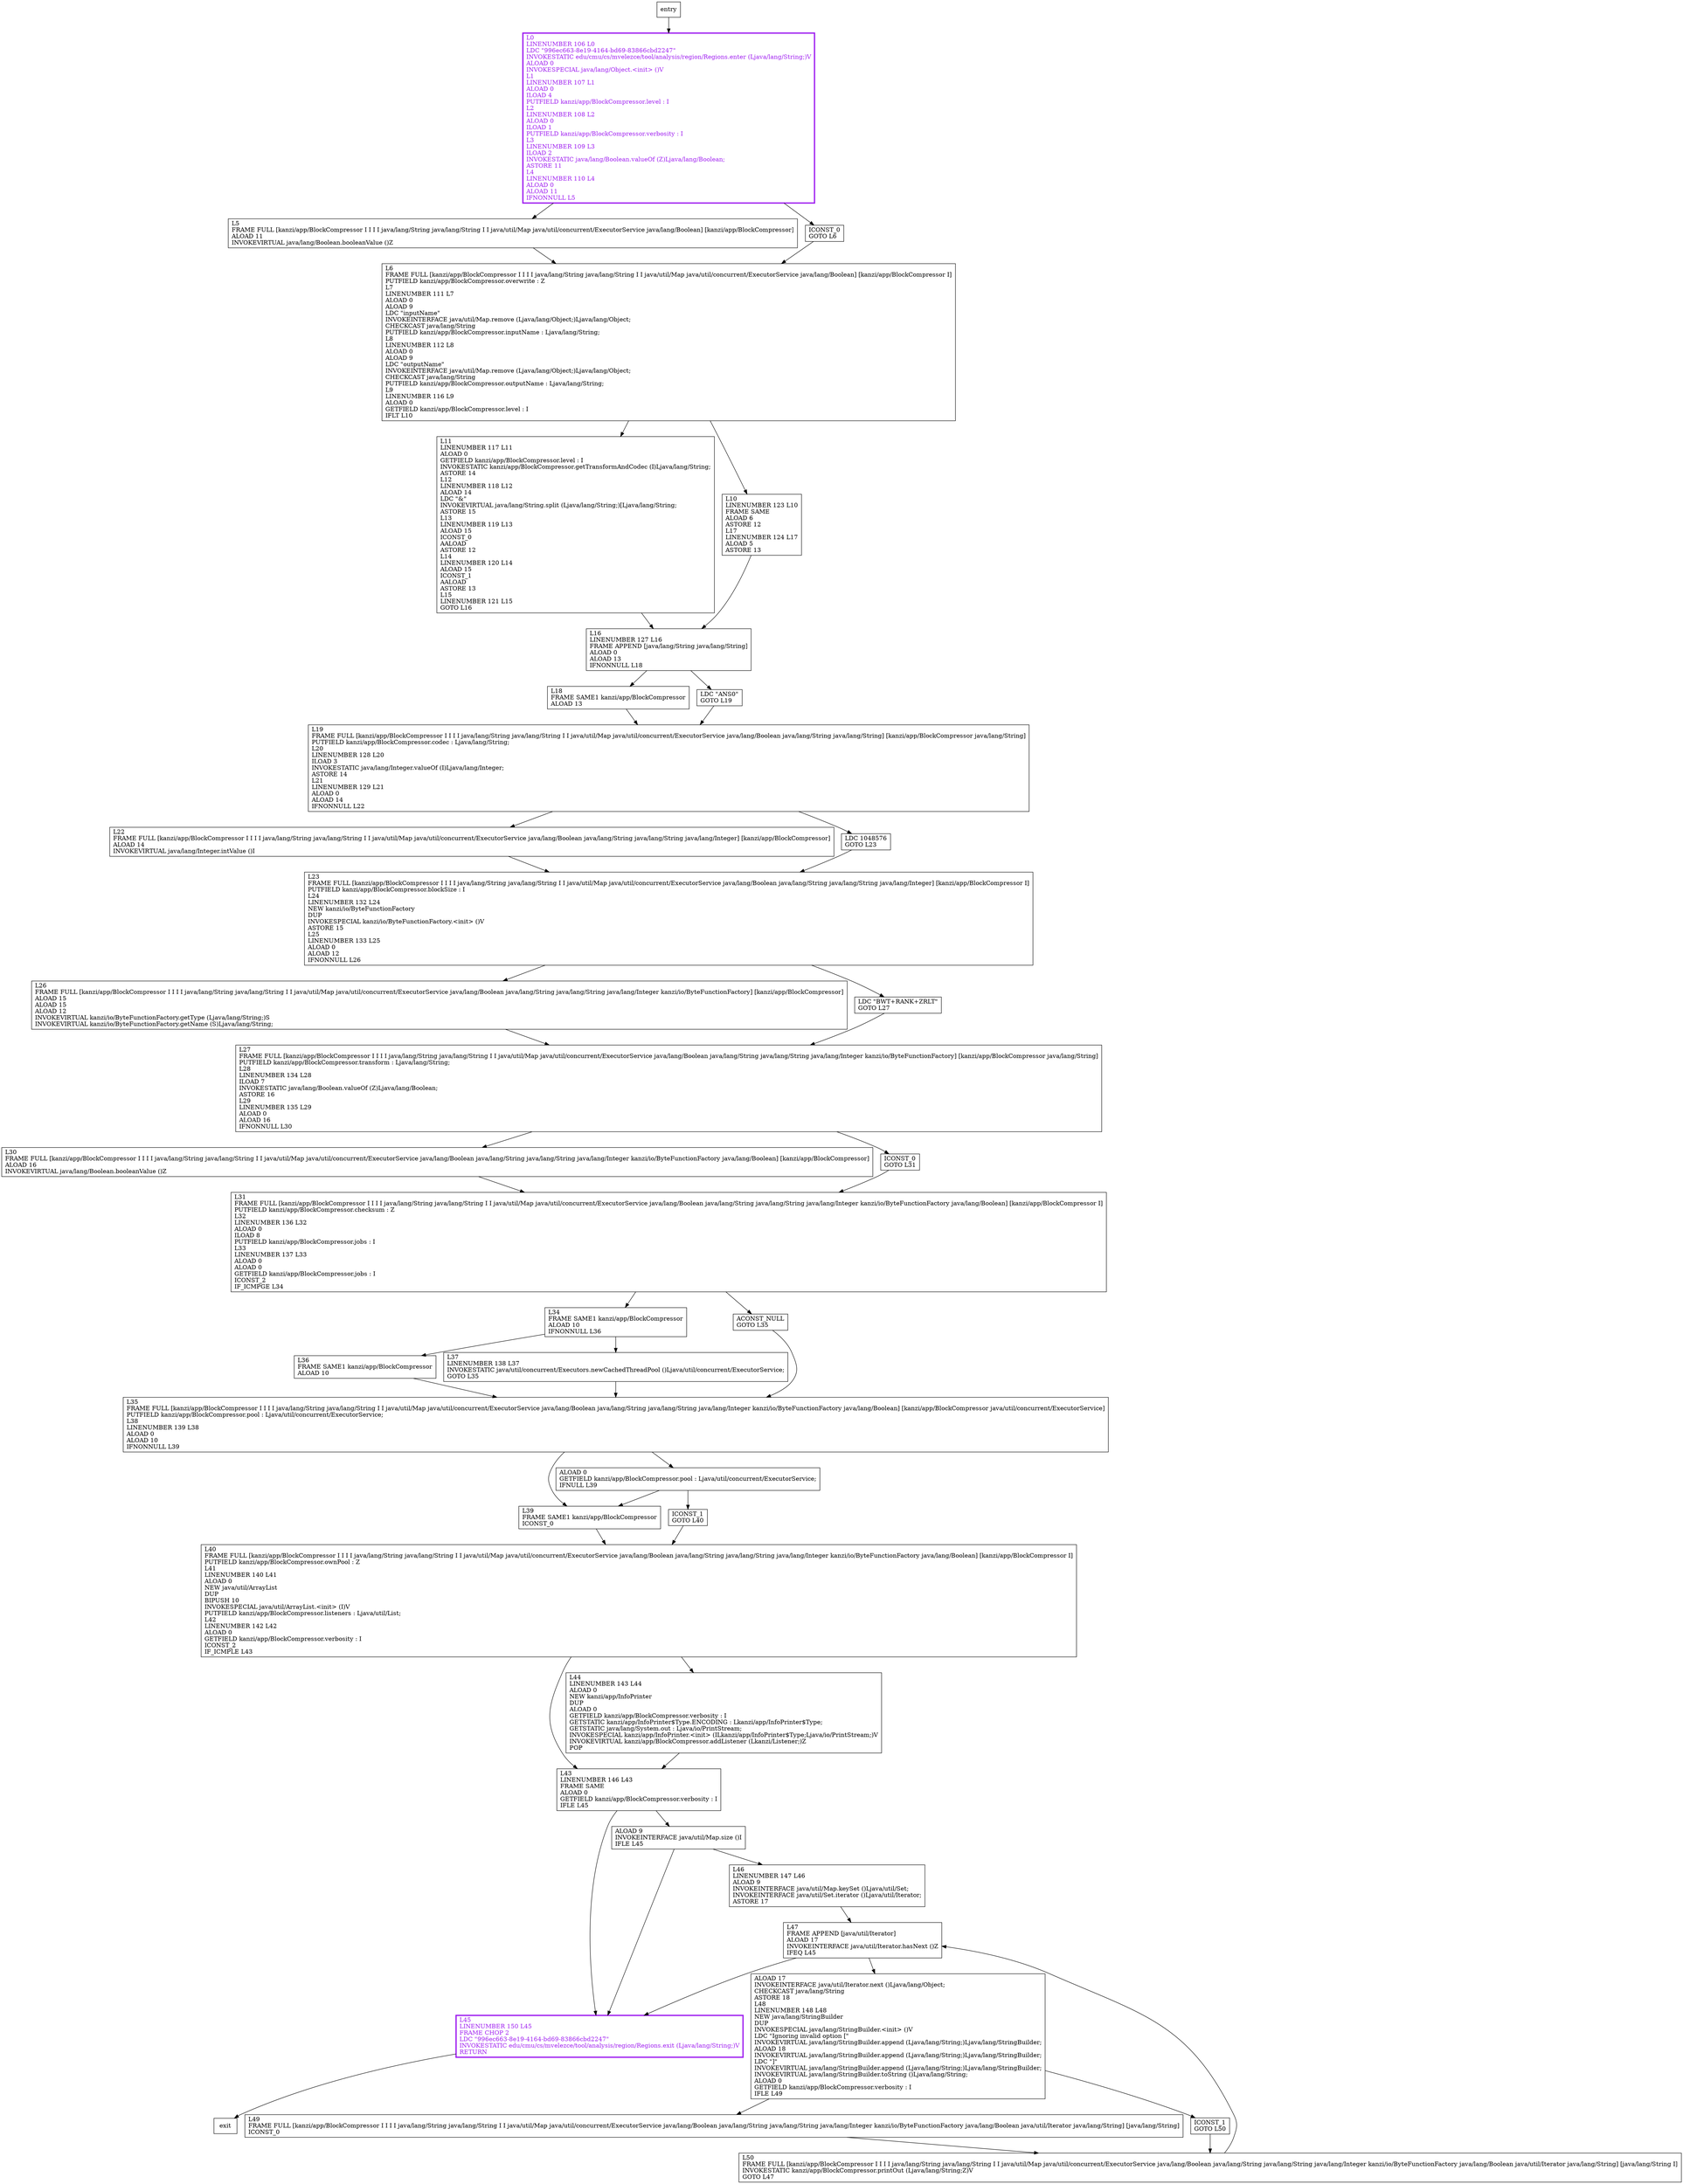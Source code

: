 digraph <init> {
node [shape=record];
1715735107 [label="L5\lFRAME FULL [kanzi/app/BlockCompressor I I I I java/lang/String java/lang/String I I java/util/Map java/util/concurrent/ExecutorService java/lang/Boolean] [kanzi/app/BlockCompressor]\lALOAD 11\lINVOKEVIRTUAL java/lang/Boolean.booleanValue ()Z\l"];
199020979 [label="L30\lFRAME FULL [kanzi/app/BlockCompressor I I I I java/lang/String java/lang/String I I java/util/Map java/util/concurrent/ExecutorService java/lang/Boolean java/lang/String java/lang/String java/lang/Integer kanzi/io/ByteFunctionFactory java/lang/Boolean] [kanzi/app/BlockCompressor]\lALOAD 16\lINVOKEVIRTUAL java/lang/Boolean.booleanValue ()Z\l"];
972709218 [label="L45\lLINENUMBER 150 L45\lFRAME CHOP 2\lLDC \"996ec663-8e19-4164-bd69-83866cbd2247\"\lINVOKESTATIC edu/cmu/cs/mvelezce/tool/analysis/region/Regions.exit (Ljava/lang/String;)V\lRETURN\l"];
2103466252 [label="ALOAD 17\lINVOKEINTERFACE java/util/Iterator.next ()Ljava/lang/Object;\lCHECKCAST java/lang/String\lASTORE 18\lL48\lLINENUMBER 148 L48\lNEW java/lang/StringBuilder\lDUP\lINVOKESPECIAL java/lang/StringBuilder.\<init\> ()V\lLDC \"Ignoring invalid option [\"\lINVOKEVIRTUAL java/lang/StringBuilder.append (Ljava/lang/String;)Ljava/lang/StringBuilder;\lALOAD 18\lINVOKEVIRTUAL java/lang/StringBuilder.append (Ljava/lang/String;)Ljava/lang/StringBuilder;\lLDC \"]\"\lINVOKEVIRTUAL java/lang/StringBuilder.append (Ljava/lang/String;)Ljava/lang/StringBuilder;\lINVOKEVIRTUAL java/lang/StringBuilder.toString ()Ljava/lang/String;\lALOAD 0\lGETFIELD kanzi/app/BlockCompressor.verbosity : I\lIFLE L49\l"];
1199326710 [label="L18\lFRAME SAME1 kanzi/app/BlockCompressor\lALOAD 13\l"];
26140557 [label="L27\lFRAME FULL [kanzi/app/BlockCompressor I I I I java/lang/String java/lang/String I I java/util/Map java/util/concurrent/ExecutorService java/lang/Boolean java/lang/String java/lang/String java/lang/Integer kanzi/io/ByteFunctionFactory] [kanzi/app/BlockCompressor java/lang/String]\lPUTFIELD kanzi/app/BlockCompressor.transform : Ljava/lang/String;\lL28\lLINENUMBER 134 L28\lILOAD 7\lINVOKESTATIC java/lang/Boolean.valueOf (Z)Ljava/lang/Boolean;\lASTORE 16\lL29\lLINENUMBER 135 L29\lALOAD 0\lALOAD 16\lIFNONNULL L30\l"];
377952632 [label="L39\lFRAME SAME1 kanzi/app/BlockCompressor\lICONST_0\l"];
1588239961 [label="L23\lFRAME FULL [kanzi/app/BlockCompressor I I I I java/lang/String java/lang/String I I java/util/Map java/util/concurrent/ExecutorService java/lang/Boolean java/lang/String java/lang/String java/lang/Integer] [kanzi/app/BlockCompressor I]\lPUTFIELD kanzi/app/BlockCompressor.blockSize : I\lL24\lLINENUMBER 132 L24\lNEW kanzi/io/ByteFunctionFactory\lDUP\lINVOKESPECIAL kanzi/io/ByteFunctionFactory.\<init\> ()V\lASTORE 15\lL25\lLINENUMBER 133 L25\lALOAD 0\lALOAD 12\lIFNONNULL L26\l"];
1503606727 [label="ALOAD 0\lGETFIELD kanzi/app/BlockCompressor.pool : Ljava/util/concurrent/ExecutorService;\lIFNULL L39\l"];
1820119798 [label="L31\lFRAME FULL [kanzi/app/BlockCompressor I I I I java/lang/String java/lang/String I I java/util/Map java/util/concurrent/ExecutorService java/lang/Boolean java/lang/String java/lang/String java/lang/Integer kanzi/io/ByteFunctionFactory java/lang/Boolean] [kanzi/app/BlockCompressor I]\lPUTFIELD kanzi/app/BlockCompressor.checksum : Z\lL32\lLINENUMBER 136 L32\lALOAD 0\lILOAD 8\lPUTFIELD kanzi/app/BlockCompressor.jobs : I\lL33\lLINENUMBER 137 L33\lALOAD 0\lALOAD 0\lGETFIELD kanzi/app/BlockCompressor.jobs : I\lICONST_2\lIF_ICMPGE L34\l"];
1917518937 [label="LDC \"ANS0\"\lGOTO L19\l"];
1707491792 [label="L43\lLINENUMBER 146 L43\lFRAME SAME\lALOAD 0\lGETFIELD kanzi/app/BlockCompressor.verbosity : I\lIFLE L45\l"];
1162306464 [label="L44\lLINENUMBER 143 L44\lALOAD 0\lNEW kanzi/app/InfoPrinter\lDUP\lALOAD 0\lGETFIELD kanzi/app/BlockCompressor.verbosity : I\lGETSTATIC kanzi/app/InfoPrinter$Type.ENCODING : Lkanzi/app/InfoPrinter$Type;\lGETSTATIC java/lang/System.out : Ljava/io/PrintStream;\lINVOKESPECIAL kanzi/app/InfoPrinter.\<init\> (ILkanzi/app/InfoPrinter$Type;Ljava/io/PrintStream;)V\lINVOKEVIRTUAL kanzi/app/BlockCompressor.addListener (Lkanzi/Listener;)Z\lPOP\l"];
1415275309 [label="ALOAD 9\lINVOKEINTERFACE java/util/Map.size ()I\lIFLE L45\l"];
1641551423 [label="L0\lLINENUMBER 106 L0\lLDC \"996ec663-8e19-4164-bd69-83866cbd2247\"\lINVOKESTATIC edu/cmu/cs/mvelezce/tool/analysis/region/Regions.enter (Ljava/lang/String;)V\lALOAD 0\lINVOKESPECIAL java/lang/Object.\<init\> ()V\lL1\lLINENUMBER 107 L1\lALOAD 0\lILOAD 4\lPUTFIELD kanzi/app/BlockCompressor.level : I\lL2\lLINENUMBER 108 L2\lALOAD 0\lILOAD 1\lPUTFIELD kanzi/app/BlockCompressor.verbosity : I\lL3\lLINENUMBER 109 L3\lILOAD 2\lINVOKESTATIC java/lang/Boolean.valueOf (Z)Ljava/lang/Boolean;\lASTORE 11\lL4\lLINENUMBER 110 L4\lALOAD 0\lALOAD 11\lIFNONNULL L5\l"];
1180814636 [label="L47\lFRAME APPEND [java/util/Iterator]\lALOAD 17\lINVOKEINTERFACE java/util/Iterator.hasNext ()Z\lIFEQ L45\l"];
959863615 [label="L50\lFRAME FULL [kanzi/app/BlockCompressor I I I I java/lang/String java/lang/String I I java/util/Map java/util/concurrent/ExecutorService java/lang/Boolean java/lang/String java/lang/String java/lang/Integer kanzi/io/ByteFunctionFactory java/lang/Boolean java/util/Iterator java/lang/String] [java/lang/String I]\lINVOKESTATIC kanzi/app/BlockCompressor.printOut (Ljava/lang/String;Z)V\lGOTO L47\l"];
1079123136 [label="L6\lFRAME FULL [kanzi/app/BlockCompressor I I I I java/lang/String java/lang/String I I java/util/Map java/util/concurrent/ExecutorService java/lang/Boolean] [kanzi/app/BlockCompressor I]\lPUTFIELD kanzi/app/BlockCompressor.overwrite : Z\lL7\lLINENUMBER 111 L7\lALOAD 0\lALOAD 9\lLDC \"inputName\"\lINVOKEINTERFACE java/util/Map.remove (Ljava/lang/Object;)Ljava/lang/Object;\lCHECKCAST java/lang/String\lPUTFIELD kanzi/app/BlockCompressor.inputName : Ljava/lang/String;\lL8\lLINENUMBER 112 L8\lALOAD 0\lALOAD 9\lLDC \"outputName\"\lINVOKEINTERFACE java/util/Map.remove (Ljava/lang/Object;)Ljava/lang/Object;\lCHECKCAST java/lang/String\lPUTFIELD kanzi/app/BlockCompressor.outputName : Ljava/lang/String;\lL9\lLINENUMBER 116 L9\lALOAD 0\lGETFIELD kanzi/app/BlockCompressor.level : I\lIFLT L10\l"];
19519658 [label="L19\lFRAME FULL [kanzi/app/BlockCompressor I I I I java/lang/String java/lang/String I I java/util/Map java/util/concurrent/ExecutorService java/lang/Boolean java/lang/String java/lang/String] [kanzi/app/BlockCompressor java/lang/String]\lPUTFIELD kanzi/app/BlockCompressor.codec : Ljava/lang/String;\lL20\lLINENUMBER 128 L20\lILOAD 3\lINVOKESTATIC java/lang/Integer.valueOf (I)Ljava/lang/Integer;\lASTORE 14\lL21\lLINENUMBER 129 L21\lALOAD 0\lALOAD 14\lIFNONNULL L22\l"];
1361025377 [label="L22\lFRAME FULL [kanzi/app/BlockCompressor I I I I java/lang/String java/lang/String I I java/util/Map java/util/concurrent/ExecutorService java/lang/Boolean java/lang/String java/lang/String java/lang/Integer] [kanzi/app/BlockCompressor]\lALOAD 14\lINVOKEVIRTUAL java/lang/Integer.intValue ()I\l"];
459952161 [label="L36\lFRAME SAME1 kanzi/app/BlockCompressor\lALOAD 10\l"];
1953047873 [label="LDC 1048576\lGOTO L23\l"];
370809487 [label="L49\lFRAME FULL [kanzi/app/BlockCompressor I I I I java/lang/String java/lang/String I I java/util/Map java/util/concurrent/ExecutorService java/lang/Boolean java/lang/String java/lang/String java/lang/Integer kanzi/io/ByteFunctionFactory java/lang/Boolean java/util/Iterator java/lang/String] [java/lang/String]\lICONST_0\l"];
294374276 [label="L35\lFRAME FULL [kanzi/app/BlockCompressor I I I I java/lang/String java/lang/String I I java/util/Map java/util/concurrent/ExecutorService java/lang/Boolean java/lang/String java/lang/String java/lang/Integer kanzi/io/ByteFunctionFactory java/lang/Boolean] [kanzi/app/BlockCompressor java/util/concurrent/ExecutorService]\lPUTFIELD kanzi/app/BlockCompressor.pool : Ljava/util/concurrent/ExecutorService;\lL38\lLINENUMBER 139 L38\lALOAD 0\lALOAD 10\lIFNONNULL L39\l"];
460917315 [label="L34\lFRAME SAME1 kanzi/app/BlockCompressor\lALOAD 10\lIFNONNULL L36\l"];
667589481 [label="L11\lLINENUMBER 117 L11\lALOAD 0\lGETFIELD kanzi/app/BlockCompressor.level : I\lINVOKESTATIC kanzi/app/BlockCompressor.getTransformAndCodec (I)Ljava/lang/String;\lASTORE 14\lL12\lLINENUMBER 118 L12\lALOAD 14\lLDC \"&\"\lINVOKEVIRTUAL java/lang/String.split (Ljava/lang/String;)[Ljava/lang/String;\lASTORE 15\lL13\lLINENUMBER 119 L13\lALOAD 15\lICONST_0\lAALOAD\lASTORE 12\lL14\lLINENUMBER 120 L14\lALOAD 15\lICONST_1\lAALOAD\lASTORE 13\lL15\lLINENUMBER 121 L15\lGOTO L16\l"];
1209170461 [label="L37\lLINENUMBER 138 L37\lINVOKESTATIC java/util/concurrent/Executors.newCachedThreadPool ()Ljava/util/concurrent/ExecutorService;\lGOTO L35\l"];
294252974 [label="L26\lFRAME FULL [kanzi/app/BlockCompressor I I I I java/lang/String java/lang/String I I java/util/Map java/util/concurrent/ExecutorService java/lang/Boolean java/lang/String java/lang/String java/lang/Integer kanzi/io/ByteFunctionFactory] [kanzi/app/BlockCompressor]\lALOAD 15\lALOAD 15\lALOAD 12\lINVOKEVIRTUAL kanzi/io/ByteFunctionFactory.getType (Ljava/lang/String;)S\lINVOKEVIRTUAL kanzi/io/ByteFunctionFactory.getName (S)Ljava/lang/String;\l"];
372562635 [label="ICONST_0\lGOTO L6\l"];
63201463 [label="L46\lLINENUMBER 147 L46\lALOAD 9\lINVOKEINTERFACE java/util/Map.keySet ()Ljava/util/Set;\lINVOKEINTERFACE java/util/Set.iterator ()Ljava/util/Iterator;\lASTORE 17\l"];
280858509 [label="ICONST_1\lGOTO L40\l"];
1260702997 [label="L40\lFRAME FULL [kanzi/app/BlockCompressor I I I I java/lang/String java/lang/String I I java/util/Map java/util/concurrent/ExecutorService java/lang/Boolean java/lang/String java/lang/String java/lang/Integer kanzi/io/ByteFunctionFactory java/lang/Boolean] [kanzi/app/BlockCompressor I]\lPUTFIELD kanzi/app/BlockCompressor.ownPool : Z\lL41\lLINENUMBER 140 L41\lALOAD 0\lNEW java/util/ArrayList\lDUP\lBIPUSH 10\lINVOKESPECIAL java/util/ArrayList.\<init\> (I)V\lPUTFIELD kanzi/app/BlockCompressor.listeners : Ljava/util/List;\lL42\lLINENUMBER 142 L42\lALOAD 0\lGETFIELD kanzi/app/BlockCompressor.verbosity : I\lICONST_2\lIF_ICMPLE L43\l"];
1629127451 [label="L10\lLINENUMBER 123 L10\lFRAME SAME\lALOAD 6\lASTORE 12\lL17\lLINENUMBER 124 L17\lALOAD 5\lASTORE 13\l"];
1426478567 [label="ICONST_0\lGOTO L31\l"];
433537386 [label="ICONST_1\lGOTO L50\l"];
1014015599 [label="LDC \"BWT+RANK+ZRLT\"\lGOTO L27\l"];
1992622550 [label="ACONST_NULL\lGOTO L35\l"];
395902937 [label="L16\lLINENUMBER 127 L16\lFRAME APPEND [java/lang/String java/lang/String]\lALOAD 0\lALOAD 13\lIFNONNULL L18\l"];
entry;
exit;
1715735107 -> 1079123136;
199020979 -> 1820119798;
972709218 -> exit;
2103466252 -> 370809487;
2103466252 -> 433537386;
1199326710 -> 19519658;
26140557 -> 199020979;
26140557 -> 1426478567;
377952632 -> 1260702997;
1588239961 -> 1014015599;
1588239961 -> 294252974;
1503606727 -> 377952632;
1503606727 -> 280858509;
1820119798 -> 460917315;
1820119798 -> 1992622550;
1917518937 -> 19519658;
1707491792 -> 972709218;
1707491792 -> 1415275309;
1162306464 -> 1707491792;
1415275309 -> 63201463;
1415275309 -> 972709218;
1641551423 -> 1715735107;
1641551423 -> 372562635;
1180814636 -> 972709218;
1180814636 -> 2103466252;
959863615 -> 1180814636;
1079123136 -> 1629127451;
1079123136 -> 667589481;
19519658 -> 1953047873;
19519658 -> 1361025377;
1361025377 -> 1588239961;
459952161 -> 294374276;
1953047873 -> 1588239961;
370809487 -> 959863615;
294374276 -> 377952632;
294374276 -> 1503606727;
460917315 -> 459952161;
460917315 -> 1209170461;
667589481 -> 395902937;
1209170461 -> 294374276;
294252974 -> 26140557;
372562635 -> 1079123136;
63201463 -> 1180814636;
entry -> 1641551423;
280858509 -> 1260702997;
1260702997 -> 1707491792;
1260702997 -> 1162306464;
1629127451 -> 395902937;
1426478567 -> 1820119798;
433537386 -> 959863615;
1014015599 -> 26140557;
1992622550 -> 294374276;
395902937 -> 1199326710;
395902937 -> 1917518937;
972709218[fontcolor="purple", penwidth=3, color="purple"];
1641551423[fontcolor="purple", penwidth=3, color="purple"];
}
